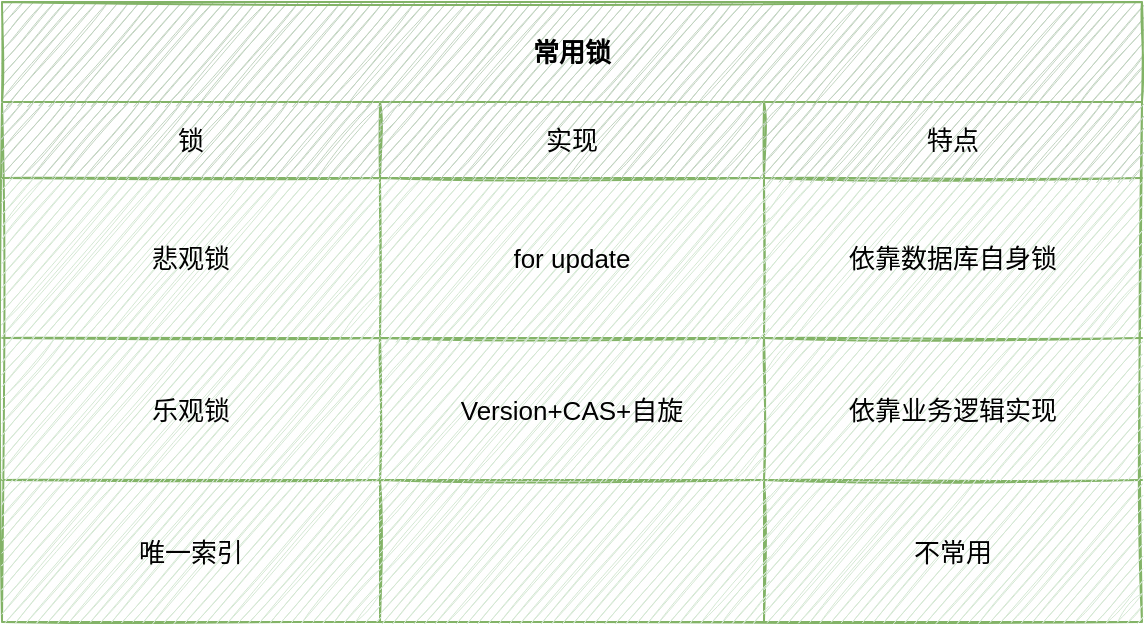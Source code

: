 <mxfile version="14.4.9" type="github">
  <diagram id="4LRPU6KNyU-Ndvv1ldix" name="第 1 页">
    <mxGraphModel dx="904" dy="609" grid="1" gridSize="10" guides="1" tooltips="1" connect="1" arrows="1" fold="1" page="1" pageScale="1" pageWidth="827" pageHeight="1169" math="0" shadow="0">
      <root>
        <mxCell id="0" />
        <mxCell id="1" parent="0" />
        <mxCell id="oRL-UkejXz4SiQgVJAK_-1" value="常用锁" style="shape=table;html=1;whiteSpace=wrap;startSize=50;container=1;collapsible=0;childLayout=tableLayout;fontStyle=1;align=center;sketch=1;strokeColor=#82b366;fillColor=#C2D4C1;fontSize=13;" parent="1" vertex="1">
          <mxGeometry x="170" y="150" width="570" height="310" as="geometry" />
        </mxCell>
        <mxCell id="oRL-UkejXz4SiQgVJAK_-2" value="" style="shape=partialRectangle;html=1;whiteSpace=wrap;collapsible=0;dropTarget=0;pointerEvents=0;fillColor=none;top=0;left=0;bottom=0;right=0;points=[[0,0.5],[1,0.5]];portConstraint=eastwest;fontSize=13;" parent="oRL-UkejXz4SiQgVJAK_-1" vertex="1">
          <mxGeometry y="50" width="570" height="38" as="geometry" />
        </mxCell>
        <mxCell id="oRL-UkejXz4SiQgVJAK_-3" value="锁" style="shape=partialRectangle;html=1;whiteSpace=wrap;connectable=0;top=0;left=0;bottom=0;right=0;overflow=hidden;strokeColor=#82b366;sketch=1;fillColor=#C2D4C1;fontSize=13;" parent="oRL-UkejXz4SiQgVJAK_-2" vertex="1">
          <mxGeometry width="189" height="38" as="geometry" />
        </mxCell>
        <mxCell id="oRL-UkejXz4SiQgVJAK_-4" value="实现" style="shape=partialRectangle;html=1;whiteSpace=wrap;connectable=0;top=0;left=0;bottom=0;right=0;overflow=hidden;strokeColor=#82b366;sketch=1;fillColor=#C2D4C1;fontSize=13;" parent="oRL-UkejXz4SiQgVJAK_-2" vertex="1">
          <mxGeometry x="189" width="192" height="38" as="geometry" />
        </mxCell>
        <mxCell id="oRL-UkejXz4SiQgVJAK_-5" value="特点" style="shape=partialRectangle;html=1;whiteSpace=wrap;connectable=0;top=0;left=0;bottom=0;right=0;overflow=hidden;strokeColor=#82b366;sketch=1;fillColor=#C2D4C1;fontSize=13;" parent="oRL-UkejXz4SiQgVJAK_-2" vertex="1">
          <mxGeometry x="381" width="189" height="38" as="geometry" />
        </mxCell>
        <mxCell id="oRL-UkejXz4SiQgVJAK_-6" value="" style="shape=partialRectangle;html=1;whiteSpace=wrap;collapsible=0;dropTarget=0;pointerEvents=0;fillColor=none;top=0;left=0;bottom=0;right=0;points=[[0,0.5],[1,0.5]];portConstraint=eastwest;fontSize=13;" parent="oRL-UkejXz4SiQgVJAK_-1" vertex="1">
          <mxGeometry y="88" width="570" height="80" as="geometry" />
        </mxCell>
        <mxCell id="oRL-UkejXz4SiQgVJAK_-7" value="&lt;span style=&quot;color: rgb(1, 1, 1); font-size: 13px; text-align: left;&quot;&gt;悲观锁&lt;/span&gt;" style="shape=partialRectangle;html=1;whiteSpace=wrap;connectable=0;fillColor=#d5e8d4;top=0;left=0;bottom=0;right=0;overflow=hidden;fontSize=13;fontStyle=0;labelBorderColor=none;strokeColor=#82b366;sketch=1;" parent="oRL-UkejXz4SiQgVJAK_-6" vertex="1">
          <mxGeometry width="189" height="80" as="geometry" />
        </mxCell>
        <mxCell id="oRL-UkejXz4SiQgVJAK_-8" value="&lt;span style=&quot;color: rgb(1, 1, 1); font-size: 13px; text-align: left;&quot;&gt;for update&lt;/span&gt;" style="shape=partialRectangle;html=1;whiteSpace=wrap;connectable=0;fillColor=#d5e8d4;top=0;left=0;bottom=0;right=0;overflow=hidden;fontSize=13;fontStyle=0;labelBorderColor=none;strokeColor=#82b366;sketch=1;" parent="oRL-UkejXz4SiQgVJAK_-6" vertex="1">
          <mxGeometry x="189" width="192" height="80" as="geometry" />
        </mxCell>
        <mxCell id="oRL-UkejXz4SiQgVJAK_-9" value="依靠数据库自身锁" style="shape=partialRectangle;html=1;whiteSpace=wrap;connectable=0;fillColor=#d5e8d4;top=0;left=0;bottom=0;right=0;overflow=hidden;strokeColor=#82b366;sketch=1;fontSize=13;" parent="oRL-UkejXz4SiQgVJAK_-6" vertex="1">
          <mxGeometry x="381" width="189" height="80" as="geometry" />
        </mxCell>
        <mxCell id="oRL-UkejXz4SiQgVJAK_-10" value="" style="shape=partialRectangle;html=1;whiteSpace=wrap;collapsible=0;dropTarget=0;pointerEvents=0;fillColor=none;top=0;left=0;bottom=0;right=0;points=[[0,0.5],[1,0.5]];portConstraint=eastwest;fontSize=13;" parent="oRL-UkejXz4SiQgVJAK_-1" vertex="1">
          <mxGeometry y="168" width="570" height="71" as="geometry" />
        </mxCell>
        <mxCell id="oRL-UkejXz4SiQgVJAK_-11" value="&lt;span style=&quot;color: rgb(1, 1, 1); font-size: 13px; text-align: left;&quot;&gt;乐观锁&lt;/span&gt;" style="shape=partialRectangle;html=1;whiteSpace=wrap;connectable=0;fillColor=#d5e8d4;top=0;left=0;bottom=0;right=0;overflow=hidden;fontSize=13;fontStyle=0;labelBorderColor=none;strokeColor=#82b366;sketch=1;" parent="oRL-UkejXz4SiQgVJAK_-10" vertex="1">
          <mxGeometry width="189" height="71" as="geometry" />
        </mxCell>
        <mxCell id="oRL-UkejXz4SiQgVJAK_-12" value="&lt;span style=&quot;color: rgb(1, 1, 1); font-size: 13px; text-align: left;&quot;&gt;Version+CAS+自旋&lt;/span&gt;" style="shape=partialRectangle;html=1;whiteSpace=wrap;connectable=0;fillColor=#d5e8d4;top=0;left=0;bottom=0;right=0;overflow=hidden;fontSize=13;fontStyle=0;labelBorderColor=none;strokeColor=#82b366;sketch=1;" parent="oRL-UkejXz4SiQgVJAK_-10" vertex="1">
          <mxGeometry x="189" width="192" height="71" as="geometry" />
        </mxCell>
        <mxCell id="oRL-UkejXz4SiQgVJAK_-13" value="依靠业务逻辑实现" style="shape=partialRectangle;html=1;whiteSpace=wrap;connectable=0;fillColor=#d5e8d4;top=0;left=0;bottom=0;right=0;overflow=hidden;strokeColor=#82b366;sketch=1;fontSize=13;" parent="oRL-UkejXz4SiQgVJAK_-10" vertex="1">
          <mxGeometry x="381" width="189" height="71" as="geometry" />
        </mxCell>
        <mxCell id="oRL-UkejXz4SiQgVJAK_-14" style="shape=partialRectangle;html=1;whiteSpace=wrap;collapsible=0;dropTarget=0;pointerEvents=0;fillColor=none;top=0;left=0;bottom=0;right=0;points=[[0,0.5],[1,0.5]];portConstraint=eastwest;fontSize=13;" parent="oRL-UkejXz4SiQgVJAK_-1" vertex="1">
          <mxGeometry y="239" width="570" height="71" as="geometry" />
        </mxCell>
        <mxCell id="oRL-UkejXz4SiQgVJAK_-15" value="&lt;span style=&quot;color: rgb(1, 1, 1); font-size: 13px; text-align: left;&quot;&gt;唯一索引&lt;/span&gt;" style="shape=partialRectangle;html=1;whiteSpace=wrap;connectable=0;fillColor=#d5e8d4;top=0;left=0;bottom=0;right=0;overflow=hidden;fontSize=13;fontStyle=0;labelBorderColor=none;strokeColor=#82b366;sketch=1;" parent="oRL-UkejXz4SiQgVJAK_-14" vertex="1">
          <mxGeometry width="189" height="71" as="geometry" />
        </mxCell>
        <mxCell id="oRL-UkejXz4SiQgVJAK_-16" value="" style="shape=partialRectangle;html=1;whiteSpace=wrap;connectable=0;fillColor=#d5e8d4;top=0;left=0;bottom=0;right=0;overflow=hidden;fontSize=13;fontStyle=0;labelBorderColor=none;strokeColor=#82b366;sketch=1;" parent="oRL-UkejXz4SiQgVJAK_-14" vertex="1">
          <mxGeometry x="189" width="192" height="71" as="geometry" />
        </mxCell>
        <mxCell id="oRL-UkejXz4SiQgVJAK_-17" value="不常用" style="shape=partialRectangle;html=1;whiteSpace=wrap;connectable=0;fillColor=#d5e8d4;top=0;left=0;bottom=0;right=0;overflow=hidden;strokeColor=#82b366;sketch=1;fontSize=13;" parent="oRL-UkejXz4SiQgVJAK_-14" vertex="1">
          <mxGeometry x="381" width="189" height="71" as="geometry" />
        </mxCell>
      </root>
    </mxGraphModel>
  </diagram>
</mxfile>

